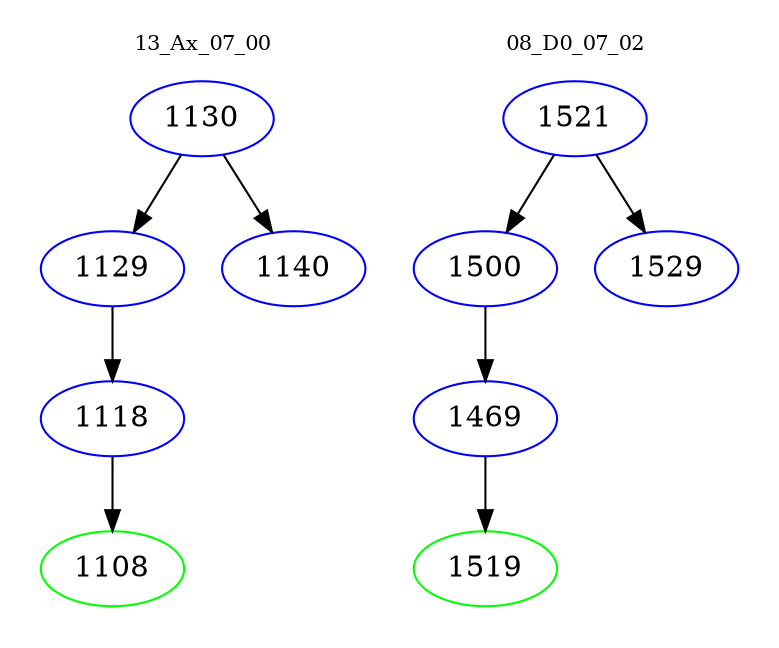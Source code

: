 digraph{
subgraph cluster_0 {
color = white
label = "13_Ax_07_00";
fontsize=10;
T0_1130 [label="1130", color="blue"]
T0_1130 -> T0_1129 [color="black"]
T0_1129 [label="1129", color="blue"]
T0_1129 -> T0_1118 [color="black"]
T0_1118 [label="1118", color="blue"]
T0_1118 -> T0_1108 [color="black"]
T0_1108 [label="1108", color="green"]
T0_1130 -> T0_1140 [color="black"]
T0_1140 [label="1140", color="blue"]
}
subgraph cluster_1 {
color = white
label = "08_D0_07_02";
fontsize=10;
T1_1521 [label="1521", color="blue"]
T1_1521 -> T1_1500 [color="black"]
T1_1500 [label="1500", color="blue"]
T1_1500 -> T1_1469 [color="black"]
T1_1469 [label="1469", color="blue"]
T1_1469 -> T1_1519 [color="black"]
T1_1519 [label="1519", color="green"]
T1_1521 -> T1_1529 [color="black"]
T1_1529 [label="1529", color="blue"]
}
}
